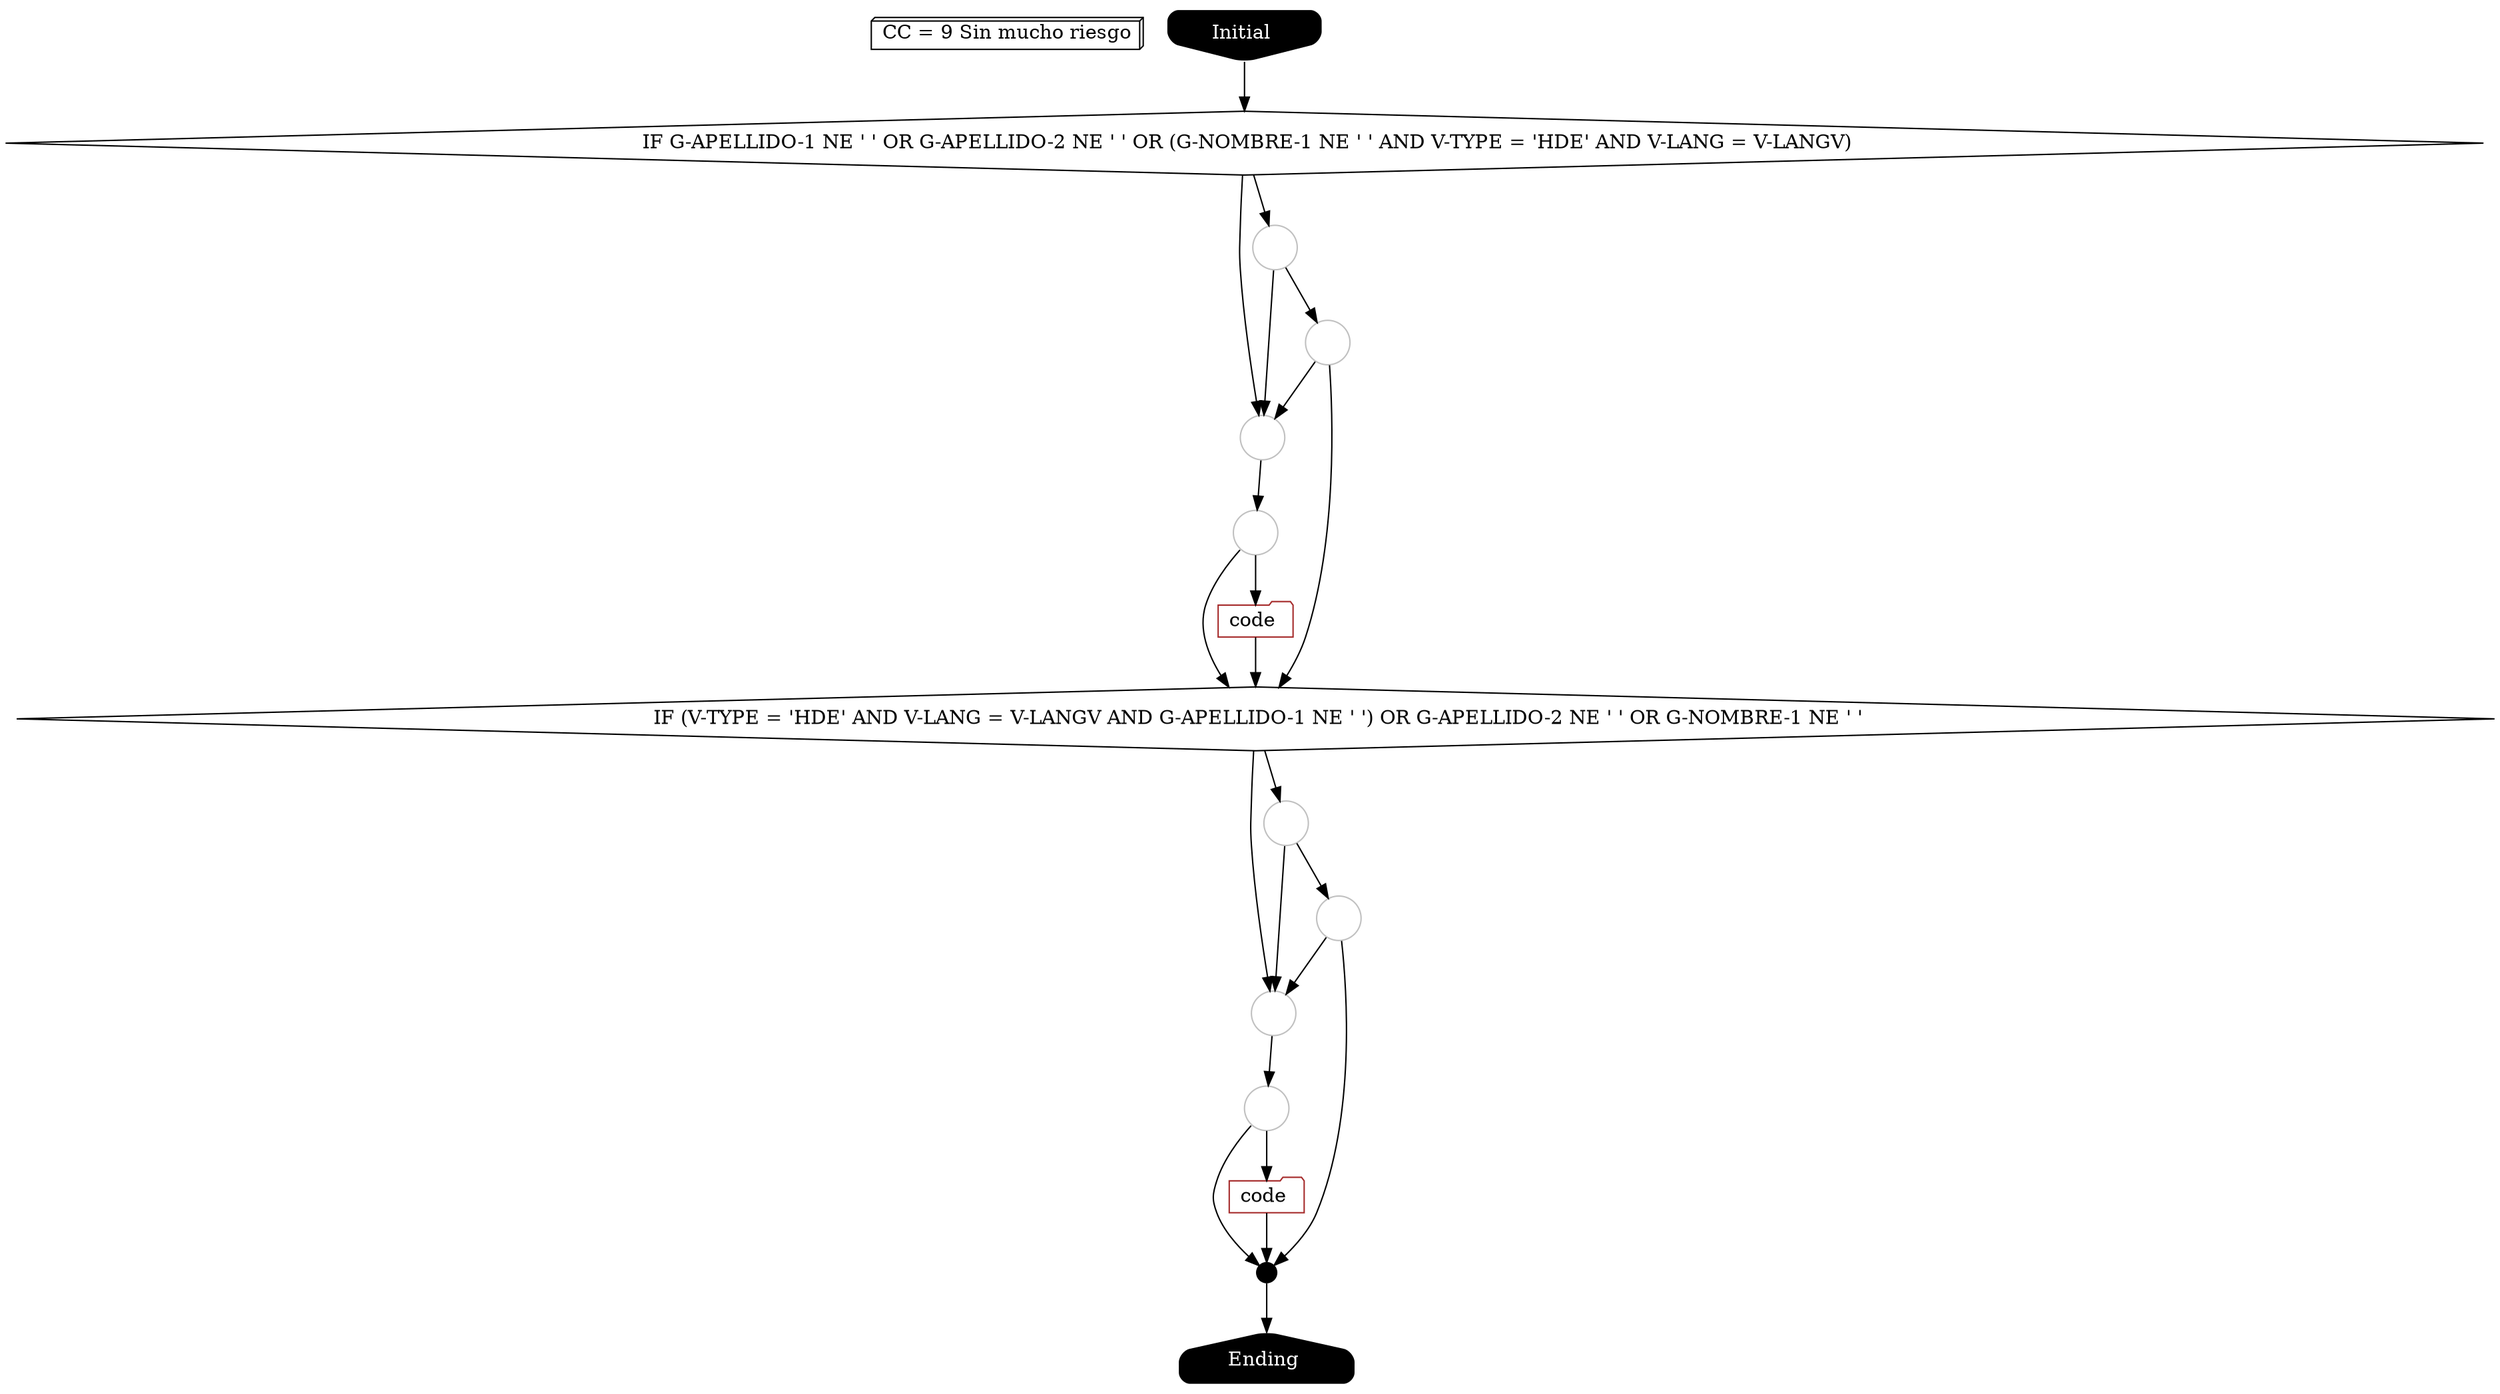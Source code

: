 // 
digraph {
	graph [ layout=dot beautify=true]
	node [ color=black fillcolor=black height=.2 shape=house width=.2 fontcolor=white style="rounded, filled"]
	edge [ color=black]
		"Complejidad Ciclomática" [label="CC = 9 Sin mucho riesgo"  color=black fillcolor=white shape=box3d fontcolor=black]
		"1" [label=" IF G-APELLIDO-1 NE ' ' OR G-APELLIDO-2 NE ' ' OR (G-NOMBRE-1 NE ' ' AND V-TYPE = 'HDE' AND V-LANG = V-LANGV)"  color=black fillcolor=white shape=diamond fontcolor=black style=""]
		"2" [label="Initial "  color=black fillcolor=black shape=invhouse fontcolor=white style="rounded, filled"]
		"3" [label=" IF (V-TYPE = 'HDE' AND V-LANG = V-LANGV AND G-APELLIDO-1 NE ' ') OR G-APELLIDO-2 NE ' ' OR G-NOMBRE-1 NE ' '"  color=black fillcolor=white shape=diamond fontcolor=black style=""]
		"4" [label=" "  color=grey fillcolor=white shape=circle fontcolor=black style=""]
		"5" [label=" "  color=grey fillcolor=white shape=circle fontcolor=black style=""]
		"6" [label=" "  color=grey fillcolor=white shape=circle fontcolor=black style=""]
		"7" [label="code "  color=brown fillcolor=white shape=folder fontcolor=black style=""]
		"8" [label=" "  color=grey fillcolor=white shape=circle fontcolor=black style=""]
		"9" [label=" "  color=black fillcolor=black height=.2 shape=point width=.2 fontcolor=black style=rounded]
		"10" [label=" "  color=grey fillcolor=white height=.2 shape=circle width=.2 fontcolor=black style=""]
		"11" [label=" "  color=grey fillcolor=white height=.2 shape=circle width=.2 fontcolor=black style=""]
		"12" [label=" "  color=grey fillcolor=white height=.2 shape=circle width=.2 fontcolor=black style=""]
		"13" [label="code "  color=brown fillcolor=white height=.2 shape=folder width=.2 fontcolor=black style=""]
		"14" [label=" "  color=grey fillcolor=white height=.2 shape=circle width=.2 fontcolor=black style=""]
		"15" [label="Ending "  color=black fillcolor=black height=.2 shape=house width=.2 fontcolor=white style="rounded, filled"]
			9 -> 15 [ color=black]
			13 -> 9 [ color=black]
			14 -> 13 [ color=black]
			14 -> 9 [ color=black]
			10 -> 14 [ color=black]
			12 -> 9 [ color=black]
			12 -> 10 [ color=black]
			11 -> 12 [ color=black]
			11 -> 10 [ color=black]
			3 -> 11 [ color=black]
			3 -> 10 [ color=black]
			7 -> 3 [ color=black]
			8 -> 7 [ color=black]
			8 -> 3 [ color=black]
			4 -> 8 [ color=black]
			6 -> 3 [ color=black]
			6 -> 4 [ color=black]
			5 -> 6 [ color=black]
			5 -> 4 [ color=black]
			1 -> 5 [ color=black]
			1 -> 4 [ color=black]
			2 -> 1 [ color=black]
}
